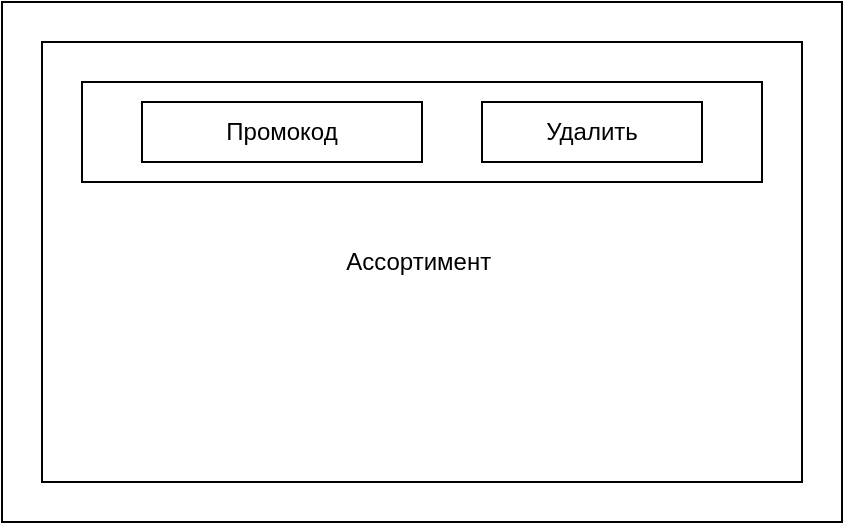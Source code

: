 <mxfile version="24.7.17">
  <diagram name="Страница — 1" id="jlT6gbXZlUU3SblTe5pQ">
    <mxGraphModel dx="1278" dy="617" grid="1" gridSize="10" guides="1" tooltips="1" connect="1" arrows="1" fold="1" page="1" pageScale="1" pageWidth="827" pageHeight="1169" math="0" shadow="0">
      <root>
        <mxCell id="0" />
        <mxCell id="1" parent="0" />
        <mxCell id="YEnc49fM27VqQf8cOZdW-1" value="" style="rounded=0;whiteSpace=wrap;html=1;" vertex="1" parent="1">
          <mxGeometry x="20" y="20" width="420" height="260" as="geometry" />
        </mxCell>
        <mxCell id="YEnc49fM27VqQf8cOZdW-2" value="Ассортимент&amp;nbsp;" style="rounded=0;whiteSpace=wrap;html=1;" vertex="1" parent="1">
          <mxGeometry x="40" y="40" width="380" height="220" as="geometry" />
        </mxCell>
        <mxCell id="YEnc49fM27VqQf8cOZdW-10" value="" style="rounded=0;whiteSpace=wrap;html=1;" vertex="1" parent="1">
          <mxGeometry x="60" y="60" width="340" height="50" as="geometry" />
        </mxCell>
        <mxCell id="YEnc49fM27VqQf8cOZdW-11" value="Промокод" style="rounded=0;whiteSpace=wrap;html=1;" vertex="1" parent="1">
          <mxGeometry x="90" y="70" width="140" height="30" as="geometry" />
        </mxCell>
        <mxCell id="YEnc49fM27VqQf8cOZdW-12" value="Удалить" style="rounded=0;whiteSpace=wrap;html=1;" vertex="1" parent="1">
          <mxGeometry x="260" y="70" width="110" height="30" as="geometry" />
        </mxCell>
      </root>
    </mxGraphModel>
  </diagram>
</mxfile>
